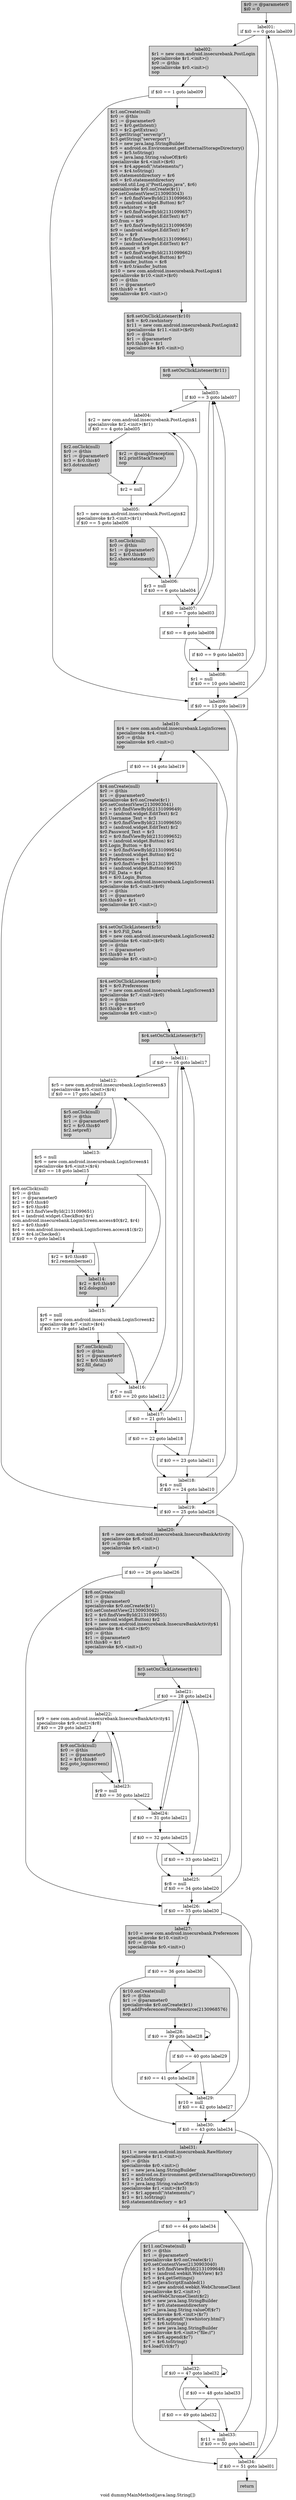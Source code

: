 digraph "void dummyMainMethod(java.lang.String[])" {
    label="void dummyMainMethod(java.lang.String[])";
    node [shape=box];
    "0" [style=filled,fillcolor=gray,label="$r0 := @parameter0\l$i0 = 0\l",];
    "1" [label="label01:\nif $i0 == 0 goto label09\l",];
    "0"->"1";
    "2" [style=filled,fillcolor=gray,style=filled,fillcolor=lightgray,label="label02:\n$r1 = new com.android.insecurebank.PostLogin\lspecialinvoke $r1.<init>()\l$r0 := @this\lspecialinvoke $r0.<init>()\lnop\l",];
    "1"->"2";
    "19" [label="label09:\nif $i0 == 13 goto label19\l",];
    "1"->"19";
    "3" [label="if $i0 == 1 goto label09\l",];
    "2"->"3";
    "4" [style=filled,fillcolor=gray,style=filled,fillcolor=lightgray,label="$r1.onCreate(null)\l$r0 := @this\l$r1 := @parameter0\l$r2 = $r0.getIntent()\l$r3 = $r2.getExtras()\l$r3.getString(\"serverip\")\l$r3.getString(\"serverport\")\l$r4 = new java.lang.StringBuilder\l$r5 = android.os.Environment.getExternalStorageDirectory()\l$r6 = $r5.toString()\l$r6 = java.lang.String.valueOf($r6)\lspecialinvoke $r4.<init>($r6)\l$r4 = $r4.append(\"/statements/\")\l$r6 = $r4.toString()\l$r0.statementdirectory = $r6\l$r6 = $r0.statementdirectory\landroid.util.Log.i(\"PostLogin.java\", $r6)\lspecialinvoke $r0.onCreate($r1)\l$r0.setContentView(2130903043)\l$r7 = $r0.findViewById(2131099663)\l$r8 = (android.widget.Button) $r7\l$r0.rawhistory = $r8\l$r7 = $r0.findViewById(2131099657)\l$r9 = (android.widget.EditText) $r7\l$r0.from = $r9\l$r7 = $r0.findViewById(2131099659)\l$r9 = (android.widget.EditText) $r7\l$r0.to = $r9\l$r7 = $r0.findViewById(2131099661)\l$r9 = (android.widget.EditText) $r7\l$r0.amount = $r9\l$r7 = $r0.findViewById(2131099662)\l$r8 = (android.widget.Button) $r7\l$r0.transfer_button = $r8\l$r8 = $r0.transfer_button\l$r10 = new com.android.insecurebank.PostLogin$1\lspecialinvoke $r10.<init>($r0)\l$r0 := @this\l$r1 := @parameter0\l$r0.this$0 = $r1\lspecialinvoke $r0.<init>()\lnop\l",];
    "3"->"4";
    "3"->"19";
    "5" [style=filled,fillcolor=gray,style=filled,fillcolor=lightgray,label="$r8.setOnClickListener($r10)\l$r8 = $r0.rawhistory\l$r11 = new com.android.insecurebank.PostLogin$2\lspecialinvoke $r11.<init>($r0)\l$r0 := @this\l$r1 := @parameter0\l$r0.this$0 = $r1\lspecialinvoke $r0.<init>()\lnop\l",];
    "4"->"5";
    "6" [style=filled,fillcolor=gray,style=filled,fillcolor=lightgray,label="$r8.setOnClickListener($r11)\lnop\l",];
    "5"->"6";
    "7" [label="label03:\nif $i0 == 3 goto label07\l",];
    "6"->"7";
    "8" [label="label04:\n$r2 = new com.android.insecurebank.PostLogin$1\lspecialinvoke $r2.<init>($r1)\lif $i0 == 4 goto label05\l",];
    "7"->"8";
    "15" [label="label07:\nif $i0 == 7 goto label03\l",];
    "7"->"15";
    "9" [style=filled,fillcolor=gray,style=filled,fillcolor=lightgray,label="$r2.onClick(null)\l$r0 := @this\l$r1 := @parameter0\l$r3 = $r0.this$0\l$r3.dotransfer()\lnop\l",];
    "8"->"9";
    "12" [label="label05:\n$r3 = new com.android.insecurebank.PostLogin$2\lspecialinvoke $r3.<init>($r1)\lif $i0 == 5 goto label06\l",];
    "8"->"12";
    "11" [label="$r2 = null\l",];
    "9"->"11";
    "10" [style=filled,fillcolor=gray,style=filled,fillcolor=lightgray,label="$r2 := @caughtexception\l$r2.printStackTrace()\lnop\l",];
    "10"->"11";
    "11"->"12";
    "13" [style=filled,fillcolor=gray,style=filled,fillcolor=lightgray,label="$r3.onClick(null)\l$r0 := @this\l$r1 := @parameter0\l$r2 = $r0.this$0\l$r2.showstatement()\lnop\l",];
    "12"->"13";
    "14" [label="label06:\n$r3 = null\lif $i0 == 6 goto label04\l",];
    "12"->"14";
    "13"->"14";
    "14"->"8";
    "14"->"15";
    "15"->"7";
    "16" [label="if $i0 == 8 goto label08\l",];
    "15"->"16";
    "17" [label="if $i0 == 9 goto label03\l",];
    "16"->"17";
    "18" [label="label08:\n$r1 = null\lif $i0 == 10 goto label02\l",];
    "16"->"18";
    "17"->"7";
    "17"->"18";
    "18"->"2";
    "18"->"19";
    "20" [style=filled,fillcolor=gray,style=filled,fillcolor=lightgray,label="label10:\n$r4 = new com.android.insecurebank.LoginScreen\lspecialinvoke $r4.<init>()\l$r0 := @this\lspecialinvoke $r0.<init>()\lnop\l",];
    "19"->"20";
    "40" [label="label19:\nif $i0 == 25 goto label26\l",];
    "19"->"40";
    "21" [label="if $i0 == 14 goto label19\l",];
    "20"->"21";
    "22" [style=filled,fillcolor=gray,style=filled,fillcolor=lightgray,label="$r4.onCreate(null)\l$r0 := @this\l$r1 := @parameter0\lspecialinvoke $r0.onCreate($r1)\l$r0.setContentView(2130903041)\l$r2 = $r0.findViewById(2131099649)\l$r3 = (android.widget.EditText) $r2\l$r0.Username_Text = $r3\l$r2 = $r0.findViewById(2131099650)\l$r3 = (android.widget.EditText) $r2\l$r0.Password_Text = $r3\l$r2 = $r0.findViewById(2131099652)\l$r4 = (android.widget.Button) $r2\l$r0.Login_Button = $r4\l$r2 = $r0.findViewById(2131099654)\l$r4 = (android.widget.Button) $r2\l$r0.Preferences = $r4\l$r2 = $r0.findViewById(2131099653)\l$r4 = (android.widget.Button) $r2\l$r0.Fill_Data = $r4\l$r4 = $r0.Login_Button\l$r5 = new com.android.insecurebank.LoginScreen$1\lspecialinvoke $r5.<init>($r0)\l$r0 := @this\l$r1 := @parameter0\l$r0.this$0 = $r1\lspecialinvoke $r0.<init>()\lnop\l",];
    "21"->"22";
    "21"->"40";
    "23" [style=filled,fillcolor=gray,style=filled,fillcolor=lightgray,label="$r4.setOnClickListener($r5)\l$r4 = $r0.Fill_Data\l$r6 = new com.android.insecurebank.LoginScreen$2\lspecialinvoke $r6.<init>($r0)\l$r0 := @this\l$r1 := @parameter0\l$r0.this$0 = $r1\lspecialinvoke $r0.<init>()\lnop\l",];
    "22"->"23";
    "24" [style=filled,fillcolor=gray,style=filled,fillcolor=lightgray,label="$r4.setOnClickListener($r6)\l$r4 = $r0.Preferences\l$r7 = new com.android.insecurebank.LoginScreen$3\lspecialinvoke $r7.<init>($r0)\l$r0 := @this\l$r1 := @parameter0\l$r0.this$0 = $r1\lspecialinvoke $r0.<init>()\lnop\l",];
    "23"->"24";
    "25" [style=filled,fillcolor=gray,style=filled,fillcolor=lightgray,label="$r4.setOnClickListener($r7)\lnop\l",];
    "24"->"25";
    "26" [label="label11:\nif $i0 == 16 goto label17\l",];
    "25"->"26";
    "27" [label="label12:\n$r5 = new com.android.insecurebank.LoginScreen$3\lspecialinvoke $r5.<init>($r4)\lif $i0 == 17 goto label13\l",];
    "26"->"27";
    "36" [label="label17:\nif $i0 == 21 goto label11\l",];
    "26"->"36";
    "28" [style=filled,fillcolor=gray,style=filled,fillcolor=lightgray,label="$r5.onClick(null)\l$r0 := @this\l$r1 := @parameter0\l$r2 = $r0.this$0\l$r2.setpref()\lnop\l",];
    "27"->"28";
    "29" [label="label13:\n$r5 = null\l$r6 = new com.android.insecurebank.LoginScreen$1\lspecialinvoke $r6.<init>($r4)\lif $i0 == 18 goto label15\l",];
    "27"->"29";
    "28"->"29";
    "30" [label="$r6.onClick(null)\l$r0 := @this\l$r1 := @parameter0\l$r2 = $r0.this$0\l$r3 = $r0.this$0\l$r1 = $r3.findViewById(2131099651)\l$r4 = (android.widget.CheckBox) $r1\lcom.android.insecurebank.LoginScreen.access$0($r2, $r4)\l$r2 = $r0.this$0\l$r4 = com.android.insecurebank.LoginScreen.access$1($r2)\l$z0 = $r4.isChecked()\lif $z0 == 0 goto label14\l",];
    "29"->"30";
    "33" [label="label15:\n$r6 = null\l$r7 = new com.android.insecurebank.LoginScreen$2\lspecialinvoke $r7.<init>($r4)\lif $i0 == 19 goto label16\l",];
    "29"->"33";
    "31" [label="$r2 = $r0.this$0\l$r2.rememberme()\l",];
    "30"->"31";
    "32" [style=filled,fillcolor=gray,style=filled,fillcolor=lightgray,label="label14:\n$r2 = $r0.this$0\l$r2.dologin()\lnop\l",];
    "30"->"32";
    "31"->"32";
    "32"->"33";
    "34" [style=filled,fillcolor=gray,style=filled,fillcolor=lightgray,label="$r7.onClick(null)\l$r0 := @this\l$r1 := @parameter0\l$r2 = $r0.this$0\l$r2.fill_data()\lnop\l",];
    "33"->"34";
    "35" [label="label16:\n$r7 = null\lif $i0 == 20 goto label12\l",];
    "33"->"35";
    "34"->"35";
    "35"->"27";
    "35"->"36";
    "36"->"26";
    "37" [label="if $i0 == 22 goto label18\l",];
    "36"->"37";
    "38" [label="if $i0 == 23 goto label11\l",];
    "37"->"38";
    "39" [label="label18:\n$r4 = null\lif $i0 == 24 goto label10\l",];
    "37"->"39";
    "38"->"26";
    "38"->"39";
    "39"->"20";
    "39"->"40";
    "41" [style=filled,fillcolor=gray,style=filled,fillcolor=lightgray,label="label20:\n$r8 = new com.android.insecurebank.InsecureBankActivity\lspecialinvoke $r8.<init>()\l$r0 := @this\lspecialinvoke $r0.<init>()\lnop\l",];
    "40"->"41";
    "53" [label="label26:\nif $i0 == 35 goto label30\l",];
    "40"->"53";
    "42" [label="if $i0 == 26 goto label26\l",];
    "41"->"42";
    "43" [style=filled,fillcolor=gray,style=filled,fillcolor=lightgray,label="$r8.onCreate(null)\l$r0 := @this\l$r1 := @parameter0\lspecialinvoke $r0.onCreate($r1)\l$r0.setContentView(2130903042)\l$r2 = $r0.findViewById(2131099655)\l$r3 = (android.widget.Button) $r2\l$r4 = new com.android.insecurebank.InsecureBankActivity$1\lspecialinvoke $r4.<init>($r0)\l$r0 := @this\l$r1 := @parameter0\l$r0.this$0 = $r1\lspecialinvoke $r0.<init>()\lnop\l",];
    "42"->"43";
    "42"->"53";
    "44" [style=filled,fillcolor=gray,style=filled,fillcolor=lightgray,label="$r3.setOnClickListener($r4)\lnop\l",];
    "43"->"44";
    "45" [label="label21:\nif $i0 == 28 goto label24\l",];
    "44"->"45";
    "46" [label="label22:\n$r9 = new com.android.insecurebank.InsecureBankActivity$1\lspecialinvoke $r9.<init>($r8)\lif $i0 == 29 goto label23\l",];
    "45"->"46";
    "49" [label="label24:\nif $i0 == 31 goto label21\l",];
    "45"->"49";
    "47" [style=filled,fillcolor=gray,style=filled,fillcolor=lightgray,label="$r9.onClick(null)\l$r0 := @this\l$r1 := @parameter0\l$r2 = $r0.this$0\l$r2.goto_loginscreen()\lnop\l",];
    "46"->"47";
    "48" [label="label23:\n$r9 = null\lif $i0 == 30 goto label22\l",];
    "46"->"48";
    "47"->"48";
    "48"->"46";
    "48"->"49";
    "49"->"45";
    "50" [label="if $i0 == 32 goto label25\l",];
    "49"->"50";
    "51" [label="if $i0 == 33 goto label21\l",];
    "50"->"51";
    "52" [label="label25:\n$r8 = null\lif $i0 == 34 goto label20\l",];
    "50"->"52";
    "51"->"45";
    "51"->"52";
    "52"->"41";
    "52"->"53";
    "54" [style=filled,fillcolor=gray,style=filled,fillcolor=lightgray,label="label27:\n$r10 = new com.android.insecurebank.Preferences\lspecialinvoke $r10.<init>()\l$r0 := @this\lspecialinvoke $r0.<init>()\lnop\l",];
    "53"->"54";
    "61" [label="label30:\nif $i0 == 43 goto label34\l",];
    "53"->"61";
    "55" [label="if $i0 == 36 goto label30\l",];
    "54"->"55";
    "56" [style=filled,fillcolor=gray,style=filled,fillcolor=lightgray,label="$r10.onCreate(null)\l$r0 := @this\l$r1 := @parameter0\lspecialinvoke $r0.onCreate($r1)\l$r0.addPreferencesFromResource(2130968576)\lnop\l",];
    "55"->"56";
    "55"->"61";
    "57" [label="label28:\nif $i0 == 39 goto label28\l",];
    "56"->"57";
    "57"->"57";
    "58" [label="if $i0 == 40 goto label29\l",];
    "57"->"58";
    "59" [label="if $i0 == 41 goto label28\l",];
    "58"->"59";
    "60" [label="label29:\n$r10 = null\lif $i0 == 42 goto label27\l",];
    "58"->"60";
    "59"->"57";
    "59"->"60";
    "60"->"54";
    "60"->"61";
    "62" [style=filled,fillcolor=gray,style=filled,fillcolor=lightgray,label="label31:\n$r11 = new com.android.insecurebank.RawHistory\lspecialinvoke $r11.<init>()\l$r0 := @this\lspecialinvoke $r0.<init>()\l$r1 = new java.lang.StringBuilder\l$r2 = android.os.Environment.getExternalStorageDirectory()\l$r3 = $r2.toString()\l$r3 = java.lang.String.valueOf($r3)\lspecialinvoke $r1.<init>($r3)\l$r1 = $r1.append(\"/statements/\")\l$r3 = $r1.toString()\l$r0.statementdirectory = $r3\lnop\l",];
    "61"->"62";
    "69" [label="label34:\nif $i0 == 51 goto label01\l",];
    "61"->"69";
    "63" [label="if $i0 == 44 goto label34\l",];
    "62"->"63";
    "64" [style=filled,fillcolor=gray,style=filled,fillcolor=lightgray,label="$r11.onCreate(null)\l$r0 := @this\l$r1 := @parameter0\lspecialinvoke $r0.onCreate($r1)\l$r0.setContentView(2130903040)\l$r3 = $r0.findViewById(2131099648)\l$r4 = (android.webkit.WebView) $r3\l$r5 = $r4.getSettings()\l$r5.setJavaScriptEnabled(1)\l$r2 = new android.webkit.WebChromeClient\lspecialinvoke $r2.<init>()\l$r4.setWebChromeClient($r2)\l$r6 = new java.lang.StringBuilder\l$r7 = $r0.statementdirectory\l$r7 = java.lang.String.valueOf($r7)\lspecialinvoke $r6.<init>($r7)\l$r6 = $r6.append(\"/rawhistory.html\")\l$r7 = $r6.toString()\l$r6 = new java.lang.StringBuilder\lspecialinvoke $r6.<init>(\"file://\")\l$r6 = $r6.append($r7)\l$r7 = $r6.toString()\l$r4.loadUrl($r7)\lnop\l",];
    "63"->"64";
    "63"->"69";
    "65" [label="label32:\nif $i0 == 47 goto label32\l",];
    "64"->"65";
    "65"->"65";
    "66" [label="if $i0 == 48 goto label33\l",];
    "65"->"66";
    "67" [label="if $i0 == 49 goto label32\l",];
    "66"->"67";
    "68" [label="label33:\n$r11 = null\lif $i0 == 50 goto label31\l",];
    "66"->"68";
    "67"->"65";
    "67"->"68";
    "68"->"62";
    "68"->"69";
    "69"->"1";
    "70" [style=filled,fillcolor=lightgray,label="return\l",];
    "69"->"70";
}
